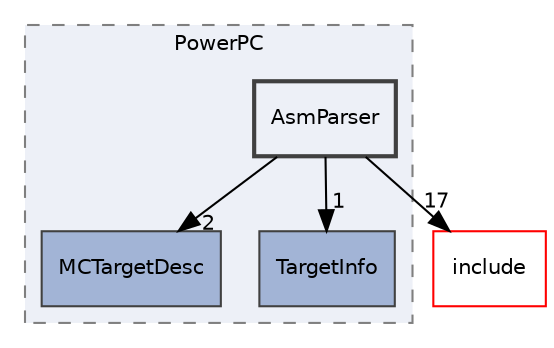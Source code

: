 digraph "lib/Target/PowerPC/AsmParser"
{
 // LATEX_PDF_SIZE
  bgcolor="transparent";
  edge [fontname="Helvetica",fontsize="10",labelfontname="Helvetica",labelfontsize="10"];
  node [fontname="Helvetica",fontsize="10",shape="box"];
  compound=true
  subgraph clusterdir_1854d513cb8eef295481a59a854f7656 {
    graph [ bgcolor="#edf0f7", pencolor="grey50", style="filled,dashed,", label="PowerPC", fontname="Helvetica", fontsize="10", URL="dir_1854d513cb8eef295481a59a854f7656.html"]
  dir_5145c5eb0f1c1165a8aedc8d28dc1d66 [label="MCTargetDesc", style="filled,", fillcolor="#a2b4d6", color="grey25", URL="dir_5145c5eb0f1c1165a8aedc8d28dc1d66.html"];
  dir_9caa13905757761738893b9bf4320c4b [label="TargetInfo", style="filled,", fillcolor="#a2b4d6", color="grey25", URL="dir_9caa13905757761738893b9bf4320c4b.html"];
  dir_36a151665040f40949985924b1b31d4c [label="AsmParser", style="filled,bold,", fillcolor="#edf0f7", color="grey25", URL="dir_36a151665040f40949985924b1b31d4c.html"];
  }
  dir_d44c64559bbebec7f509842c48db8b23 [label="include", style="", fillcolor="#edf0f7", color="red", URL="dir_d44c64559bbebec7f509842c48db8b23.html"];
  dir_36a151665040f40949985924b1b31d4c->dir_5145c5eb0f1c1165a8aedc8d28dc1d66 [headlabel="2", labeldistance=1.5 headhref="dir_000020_000134.html"];
  dir_36a151665040f40949985924b1b31d4c->dir_9caa13905757761738893b9bf4320c4b [headlabel="1", labeldistance=1.5 headhref="dir_000020_000205.html"];
  dir_36a151665040f40949985924b1b31d4c->dir_d44c64559bbebec7f509842c48db8b23 [headlabel="17", labeldistance=1.5 headhref="dir_000020_000082.html"];
}
